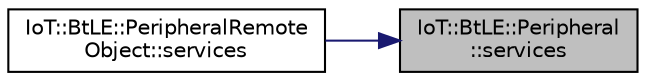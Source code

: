 digraph "IoT::BtLE::Peripheral::services"
{
 // LATEX_PDF_SIZE
  edge [fontname="Helvetica",fontsize="10",labelfontname="Helvetica",labelfontsize="10"];
  node [fontname="Helvetica",fontsize="10",shape=record];
  rankdir="RL";
  Node1 [label="IoT::BtLE::Peripheral\l::services",height=0.2,width=0.4,color="black", fillcolor="grey75", style="filled", fontcolor="black",tooltip="Returns the address of the device."];
  Node1 -> Node2 [dir="back",color="midnightblue",fontsize="10",style="solid"];
  Node2 [label="IoT::BtLE::PeripheralRemote\lObject::services",height=0.2,width=0.4,color="black", fillcolor="white", style="filled",URL="$classIoT_1_1BtLE_1_1PeripheralRemoteObject.html#ae3a4d61ad4a7e9b9d709580015157e7c",tooltip=" "];
}
